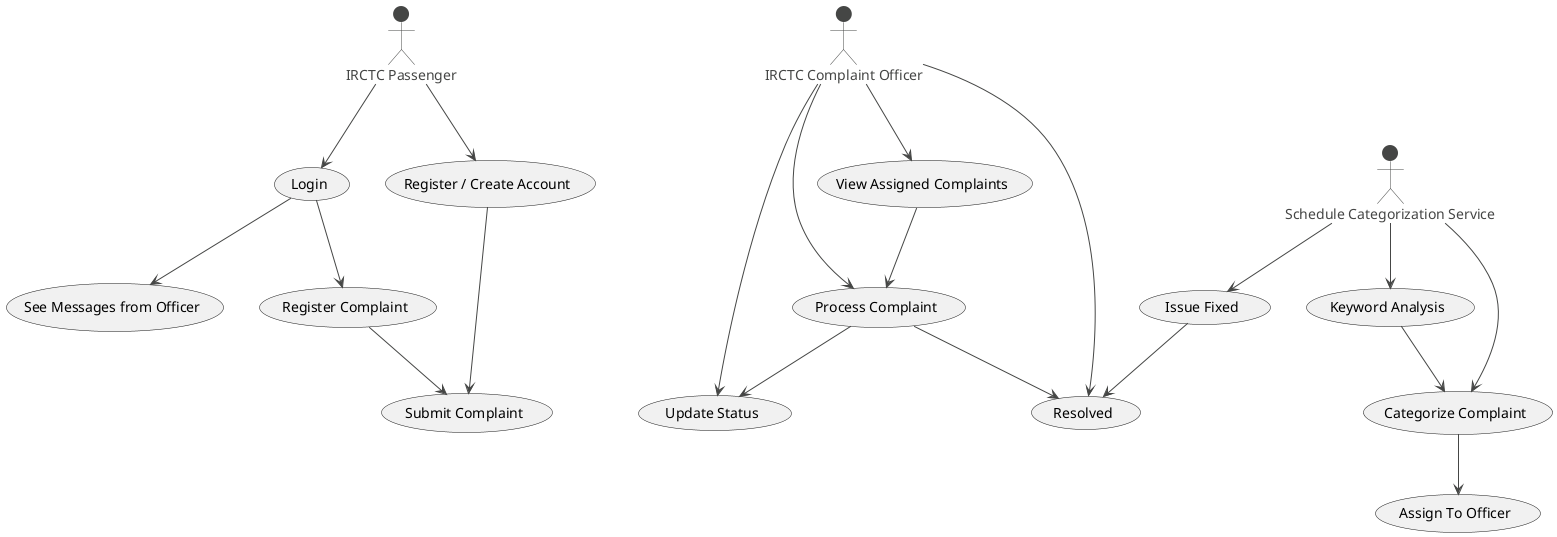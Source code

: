 @startuml
!theme vibrant

actor "IRCTC Passenger"
actor "IRCTC Complaint Officer"

"IRCTC Passenger" --> (Login)
"IRCTC Passenger" --> (Register / Create Account)

(Login) --> (See Messages from Officer)
(Login) --> (Register Complaint)

(Register Complaint) --> (Submit Complaint)

(Register / Create Account) --> (Submit Complaint)

(View Assigned Complaints) --> (Process Complaint)

"IRCTC Complaint Officer" --> (View Assigned Complaints)
"IRCTC Complaint Officer" --> (Process Complaint)
"IRCTC Complaint Officer" --> (Update Status)
"IRCTC Complaint Officer" --> (Resolved)

(Process Complaint) --> (Update Status)
(Process Complaint) --> (Resolved)

"Schedule Categorization Service" --> (Issue Fixed)
"Schedule Categorization Service" --> (Keyword Analysis)
"Schedule Categorization Service" --> (Categorize Complaint)

(Keyword Analysis) --> (Categorize Complaint)
(Categorize Complaint) --> (Assign To Officer)

(Issue Fixed) --> (Resolved)

@enduml
